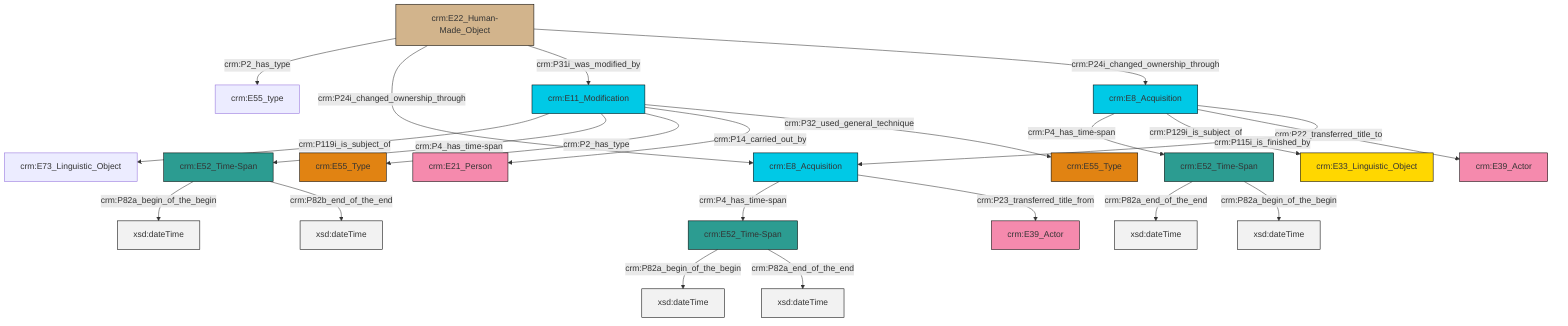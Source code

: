 graph TD
classDef Literal fill:#f2f2f2,stroke:#000000;
classDef CRM_Entity fill:#FFFFFF,stroke:#000000;
classDef Temporal_Entity fill:#00C9E6, stroke:#000000;
classDef Type fill:#E18312, stroke:#000000;
classDef Time-Span fill:#2C9C91, stroke:#000000;
classDef Appellation fill:#FFEB7F, stroke:#000000;
classDef Place fill:#008836, stroke:#000000;
classDef Persistent_Item fill:#B266B2, stroke:#000000;
classDef Conceptual_Object fill:#FFD700, stroke:#000000;
classDef Physical_Thing fill:#D2B48C, stroke:#000000;
classDef Actor fill:#f58aad, stroke:#000000;
classDef PC_Classes fill:#4ce600, stroke:#000000;
classDef Multi fill:#cccccc,stroke:#000000;

8["crm:E8_Acquisition"]:::Temporal_Entity -->|crm:P4_has_time-span| 9["crm:E52_Time-Span"]:::Time-Span
9["crm:E52_Time-Span"]:::Time-Span -->|crm:P82a_begin_of_the_begin| 11[xsd:dateTime]:::Literal
14["crm:E8_Acquisition"]:::Temporal_Entity -->|crm:P4_has_time-span| 2["crm:E52_Time-Span"]:::Time-Span
14["crm:E8_Acquisition"]:::Temporal_Entity -->|crm:P129i_is_subject_of| 12["crm:E33_Linguistic_Object"]:::Conceptual_Object
17["crm:E11_Modification"]:::Temporal_Entity -->|crm:P119i_is_subject_of| 18["crm:E73_Linguistic_Object"]:::Default
14["crm:E8_Acquisition"]:::Temporal_Entity -->|crm:P22_transferred_title_to| 20["crm:E39_Actor"]:::Actor
6["crm:E22_Human-Made_Object"]:::Physical_Thing -->|crm:P2_has_type| 15["crm:E55_type"]:::Default
6["crm:E22_Human-Made_Object"]:::Physical_Thing -->|crm:P24i_changed_ownership_through| 8["crm:E8_Acquisition"]:::Temporal_Entity
17["crm:E11_Modification"]:::Temporal_Entity -->|crm:P4_has_time-span| 0["crm:E52_Time-Span"]:::Time-Span
17["crm:E11_Modification"]:::Temporal_Entity -->|crm:P2_has_type| 26["crm:E55_Type"]:::Type
2["crm:E52_Time-Span"]:::Time-Span -->|crm:P82a_end_of_the_end| 28[xsd:dateTime]:::Literal
14["crm:E8_Acquisition"]:::Temporal_Entity -->|crm:P115i_is_finished_by| 8["crm:E8_Acquisition"]:::Temporal_Entity
0["crm:E52_Time-Span"]:::Time-Span -->|crm:P82a_begin_of_the_begin| 29[xsd:dateTime]:::Literal
0["crm:E52_Time-Span"]:::Time-Span -->|crm:P82b_end_of_the_end| 30[xsd:dateTime]:::Literal
2["crm:E52_Time-Span"]:::Time-Span -->|crm:P82a_begin_of_the_begin| 31[xsd:dateTime]:::Literal
8["crm:E8_Acquisition"]:::Temporal_Entity -->|crm:P23_transferred_title_from| 32["crm:E39_Actor"]:::Actor
6["crm:E22_Human-Made_Object"]:::Physical_Thing -->|crm:P31i_was_modified_by| 17["crm:E11_Modification"]:::Temporal_Entity
6["crm:E22_Human-Made_Object"]:::Physical_Thing -->|crm:P24i_changed_ownership_through| 14["crm:E8_Acquisition"]:::Temporal_Entity
9["crm:E52_Time-Span"]:::Time-Span -->|crm:P82a_end_of_the_end| 35[xsd:dateTime]:::Literal
17["crm:E11_Modification"]:::Temporal_Entity -->|crm:P14_carried_out_by| 22["crm:E21_Person"]:::Actor
17["crm:E11_Modification"]:::Temporal_Entity -->|crm:P32_used_general_technique| 4["crm:E55_Type"]:::Type